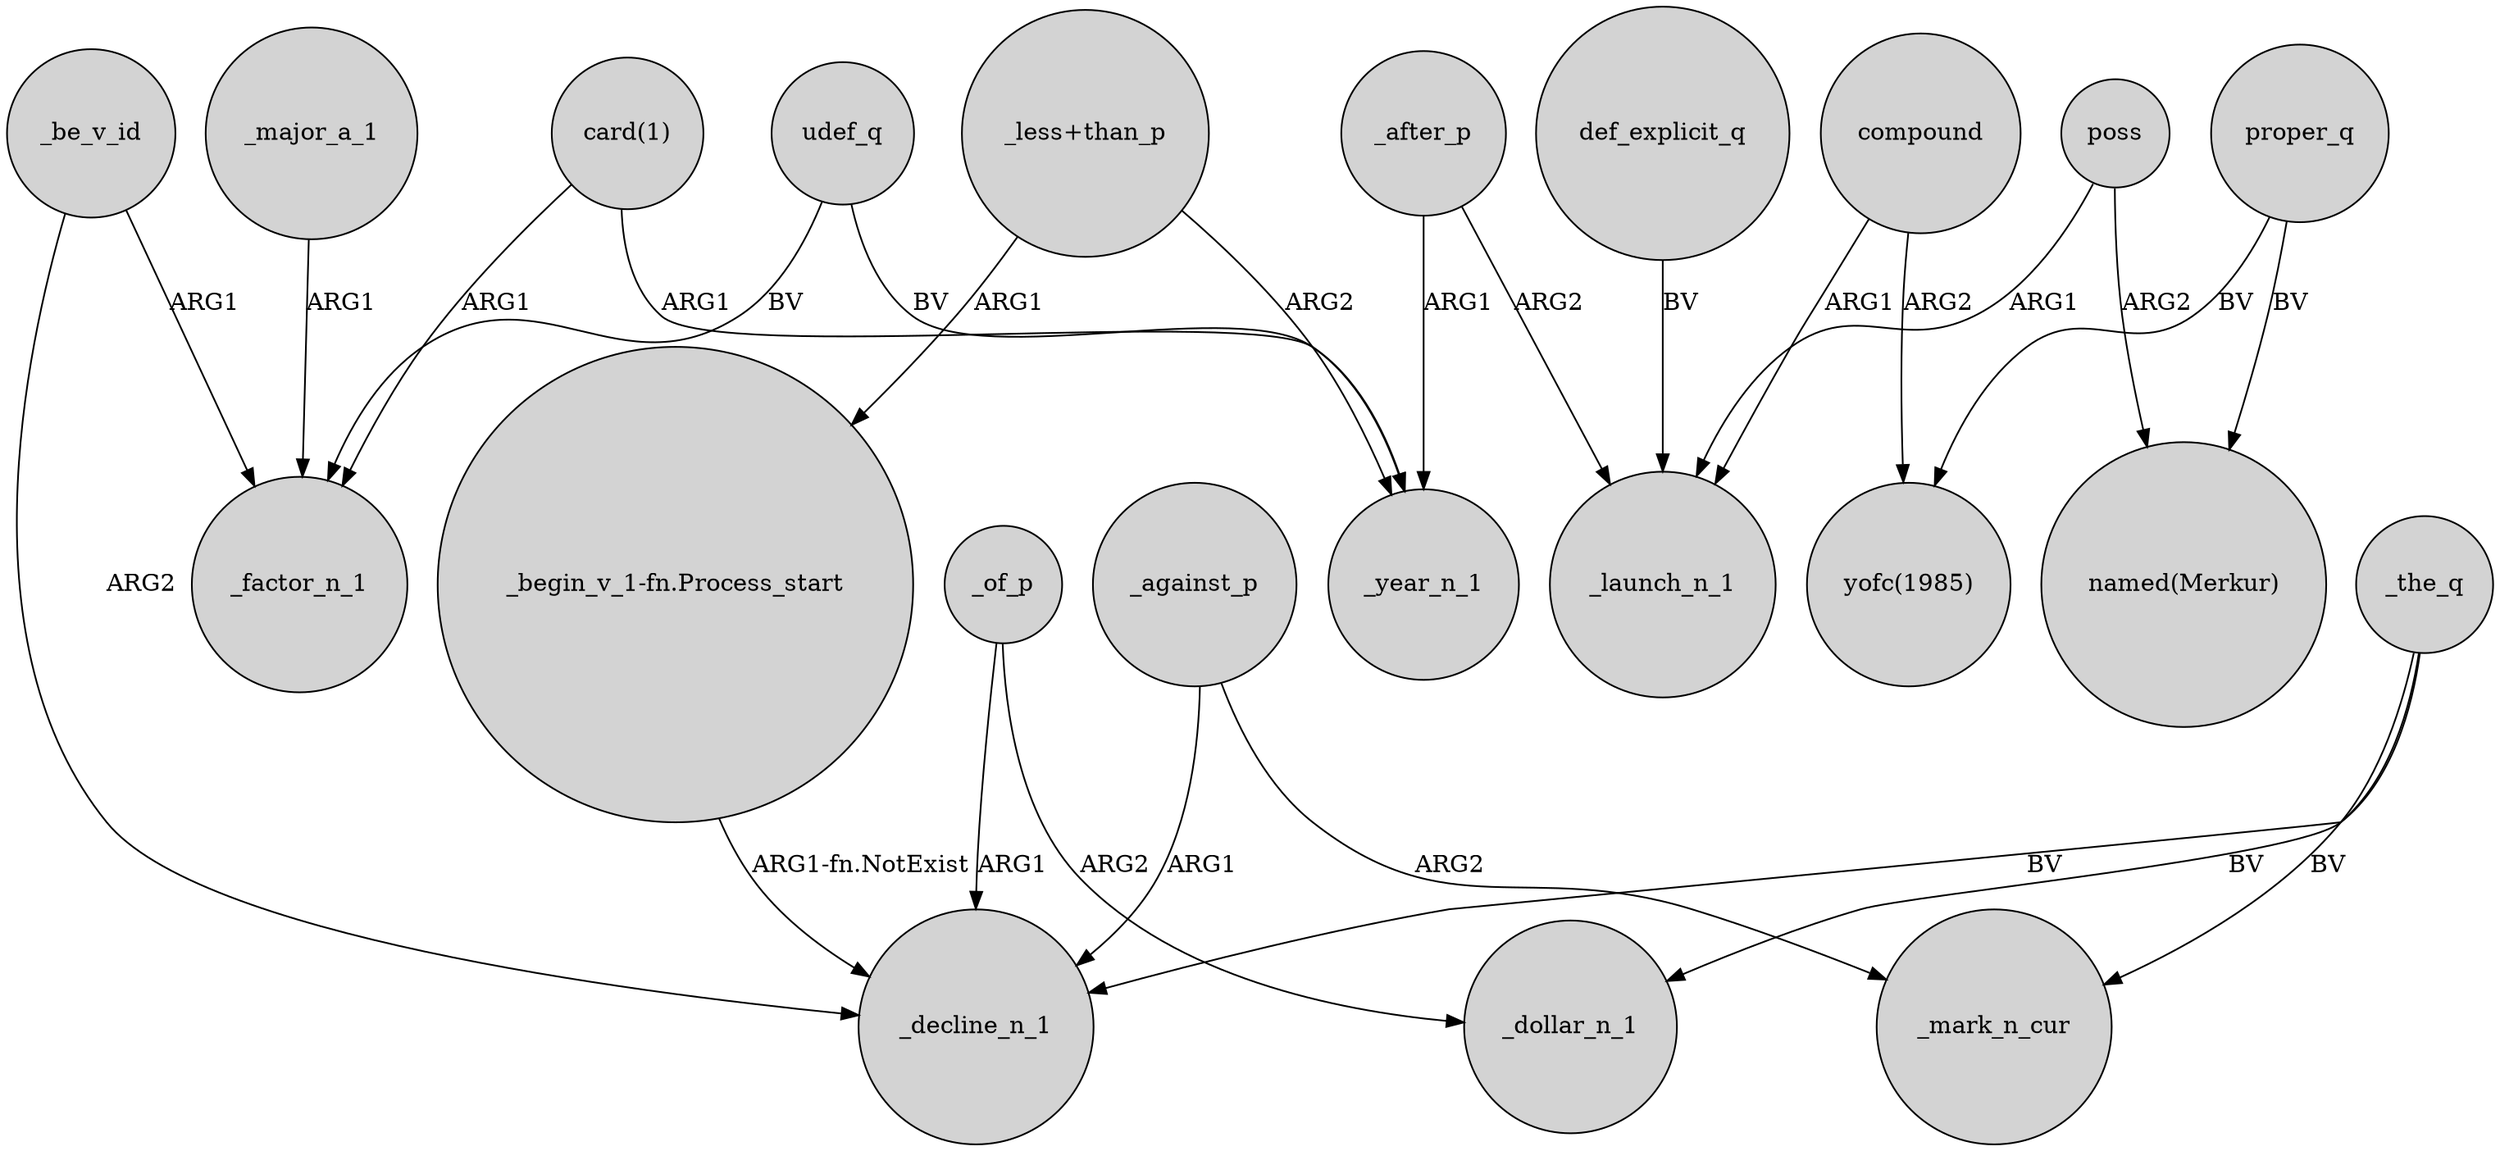 digraph {
	node [shape=circle style=filled]
	_major_a_1 -> _factor_n_1 [label=ARG1]
	_of_p -> _decline_n_1 [label=ARG1]
	compound -> _launch_n_1 [label=ARG1]
	"_begin_v_1-fn.Process_start" -> _decline_n_1 [label="ARG1-fn.NotExist"]
	proper_q -> "named(Merkur)" [label=BV]
	poss -> "named(Merkur)" [label=ARG2]
	_against_p -> _decline_n_1 [label=ARG1]
	_the_q -> _dollar_n_1 [label=BV]
	_the_q -> _decline_n_1 [label=BV]
	_after_p -> _launch_n_1 [label=ARG2]
	compound -> "yofc(1985)" [label=ARG2]
	def_explicit_q -> _launch_n_1 [label=BV]
	"card(1)" -> _factor_n_1 [label=ARG1]
	_the_q -> _mark_n_cur [label=BV]
	_be_v_id -> _factor_n_1 [label=ARG1]
	"card(1)" -> _year_n_1 [label=ARG1]
	proper_q -> "yofc(1985)" [label=BV]
	_after_p -> _year_n_1 [label=ARG1]
	udef_q -> _year_n_1 [label=BV]
	_be_v_id -> _decline_n_1 [label=ARG2]
	"_less+than_p" -> "_begin_v_1-fn.Process_start" [label=ARG1]
	_of_p -> _dollar_n_1 [label=ARG2]
	_against_p -> _mark_n_cur [label=ARG2]
	poss -> _launch_n_1 [label=ARG1]
	udef_q -> _factor_n_1 [label=BV]
	"_less+than_p" -> _year_n_1 [label=ARG2]
}
